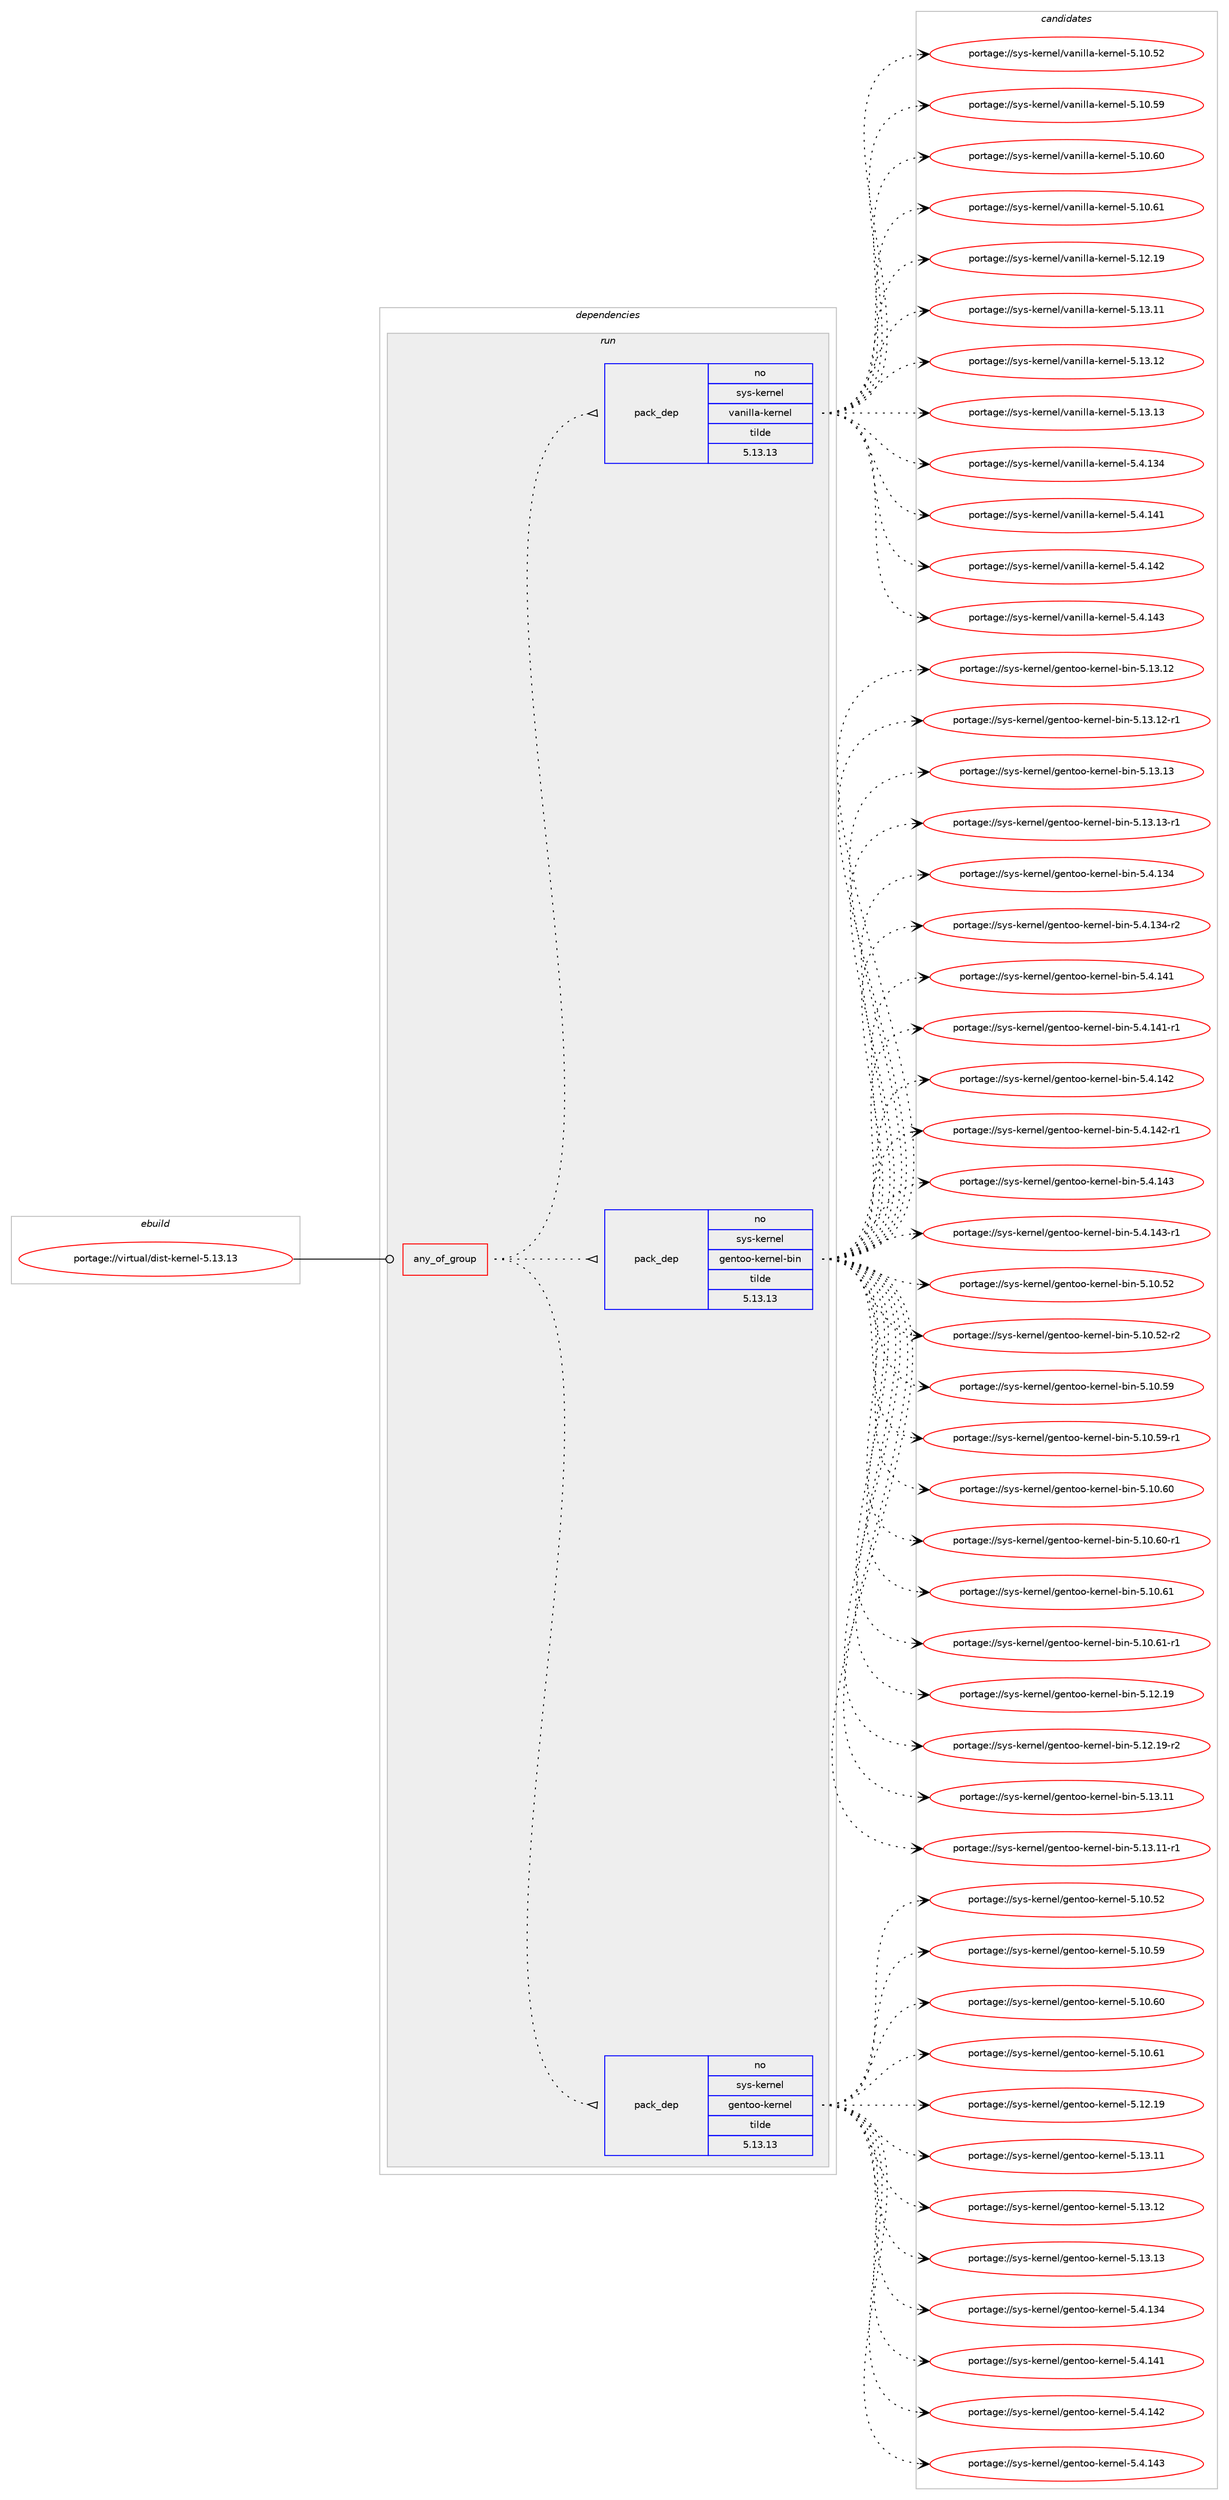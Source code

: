 digraph prolog {

# *************
# Graph options
# *************

newrank=true;
concentrate=true;
compound=true;
graph [rankdir=LR,fontname=Helvetica,fontsize=10,ranksep=1.5];#, ranksep=2.5, nodesep=0.2];
edge  [arrowhead=vee];
node  [fontname=Helvetica,fontsize=10];

# **********
# The ebuild
# **********

subgraph cluster_leftcol {
color=gray;
rank=same;
label=<<i>ebuild</i>>;
id [label="portage://virtual/dist-kernel-5.13.13", color=red, width=4, href="../virtual/dist-kernel-5.13.13.svg"];
}

# ****************
# The dependencies
# ****************

subgraph cluster_midcol {
color=gray;
label=<<i>dependencies</i>>;
subgraph cluster_compile {
fillcolor="#eeeeee";
style=filled;
label=<<i>compile</i>>;
}
subgraph cluster_compileandrun {
fillcolor="#eeeeee";
style=filled;
label=<<i>compile and run</i>>;
}
subgraph cluster_run {
fillcolor="#eeeeee";
style=filled;
label=<<i>run</i>>;
subgraph any28 {
dependency763 [label=<<TABLE BORDER="0" CELLBORDER="1" CELLSPACING="0" CELLPADDING="4"><TR><TD CELLPADDING="10">any_of_group</TD></TR></TABLE>>, shape=none, color=red];subgraph pack324 {
dependency764 [label=<<TABLE BORDER="0" CELLBORDER="1" CELLSPACING="0" CELLPADDING="4" WIDTH="220"><TR><TD ROWSPAN="6" CELLPADDING="30">pack_dep</TD></TR><TR><TD WIDTH="110">no</TD></TR><TR><TD>sys-kernel</TD></TR><TR><TD>gentoo-kernel</TD></TR><TR><TD>tilde</TD></TR><TR><TD>5.13.13</TD></TR></TABLE>>, shape=none, color=blue];
}
dependency763:e -> dependency764:w [weight=20,style="dotted",arrowhead="oinv"];
subgraph pack325 {
dependency765 [label=<<TABLE BORDER="0" CELLBORDER="1" CELLSPACING="0" CELLPADDING="4" WIDTH="220"><TR><TD ROWSPAN="6" CELLPADDING="30">pack_dep</TD></TR><TR><TD WIDTH="110">no</TD></TR><TR><TD>sys-kernel</TD></TR><TR><TD>gentoo-kernel-bin</TD></TR><TR><TD>tilde</TD></TR><TR><TD>5.13.13</TD></TR></TABLE>>, shape=none, color=blue];
}
dependency763:e -> dependency765:w [weight=20,style="dotted",arrowhead="oinv"];
subgraph pack326 {
dependency766 [label=<<TABLE BORDER="0" CELLBORDER="1" CELLSPACING="0" CELLPADDING="4" WIDTH="220"><TR><TD ROWSPAN="6" CELLPADDING="30">pack_dep</TD></TR><TR><TD WIDTH="110">no</TD></TR><TR><TD>sys-kernel</TD></TR><TR><TD>vanilla-kernel</TD></TR><TR><TD>tilde</TD></TR><TR><TD>5.13.13</TD></TR></TABLE>>, shape=none, color=blue];
}
dependency763:e -> dependency766:w [weight=20,style="dotted",arrowhead="oinv"];
}
id:e -> dependency763:w [weight=20,style="solid",arrowhead="odot"];
}
}

# **************
# The candidates
# **************

subgraph cluster_choices {
rank=same;
color=gray;
label=<<i>candidates</i>>;

subgraph choice324 {
color=black;
nodesep=1;
choice1151211154510710111411010110847103101110116111111451071011141101011084553464948465350 [label="portage://sys-kernel/gentoo-kernel-5.10.52", color=red, width=4,href="../sys-kernel/gentoo-kernel-5.10.52.svg"];
choice1151211154510710111411010110847103101110116111111451071011141101011084553464948465357 [label="portage://sys-kernel/gentoo-kernel-5.10.59", color=red, width=4,href="../sys-kernel/gentoo-kernel-5.10.59.svg"];
choice1151211154510710111411010110847103101110116111111451071011141101011084553464948465448 [label="portage://sys-kernel/gentoo-kernel-5.10.60", color=red, width=4,href="../sys-kernel/gentoo-kernel-5.10.60.svg"];
choice1151211154510710111411010110847103101110116111111451071011141101011084553464948465449 [label="portage://sys-kernel/gentoo-kernel-5.10.61", color=red, width=4,href="../sys-kernel/gentoo-kernel-5.10.61.svg"];
choice1151211154510710111411010110847103101110116111111451071011141101011084553464950464957 [label="portage://sys-kernel/gentoo-kernel-5.12.19", color=red, width=4,href="../sys-kernel/gentoo-kernel-5.12.19.svg"];
choice1151211154510710111411010110847103101110116111111451071011141101011084553464951464949 [label="portage://sys-kernel/gentoo-kernel-5.13.11", color=red, width=4,href="../sys-kernel/gentoo-kernel-5.13.11.svg"];
choice1151211154510710111411010110847103101110116111111451071011141101011084553464951464950 [label="portage://sys-kernel/gentoo-kernel-5.13.12", color=red, width=4,href="../sys-kernel/gentoo-kernel-5.13.12.svg"];
choice1151211154510710111411010110847103101110116111111451071011141101011084553464951464951 [label="portage://sys-kernel/gentoo-kernel-5.13.13", color=red, width=4,href="../sys-kernel/gentoo-kernel-5.13.13.svg"];
choice1151211154510710111411010110847103101110116111111451071011141101011084553465246495152 [label="portage://sys-kernel/gentoo-kernel-5.4.134", color=red, width=4,href="../sys-kernel/gentoo-kernel-5.4.134.svg"];
choice1151211154510710111411010110847103101110116111111451071011141101011084553465246495249 [label="portage://sys-kernel/gentoo-kernel-5.4.141", color=red, width=4,href="../sys-kernel/gentoo-kernel-5.4.141.svg"];
choice1151211154510710111411010110847103101110116111111451071011141101011084553465246495250 [label="portage://sys-kernel/gentoo-kernel-5.4.142", color=red, width=4,href="../sys-kernel/gentoo-kernel-5.4.142.svg"];
choice1151211154510710111411010110847103101110116111111451071011141101011084553465246495251 [label="portage://sys-kernel/gentoo-kernel-5.4.143", color=red, width=4,href="../sys-kernel/gentoo-kernel-5.4.143.svg"];
dependency764:e -> choice1151211154510710111411010110847103101110116111111451071011141101011084553464948465350:w [style=dotted,weight="100"];
dependency764:e -> choice1151211154510710111411010110847103101110116111111451071011141101011084553464948465357:w [style=dotted,weight="100"];
dependency764:e -> choice1151211154510710111411010110847103101110116111111451071011141101011084553464948465448:w [style=dotted,weight="100"];
dependency764:e -> choice1151211154510710111411010110847103101110116111111451071011141101011084553464948465449:w [style=dotted,weight="100"];
dependency764:e -> choice1151211154510710111411010110847103101110116111111451071011141101011084553464950464957:w [style=dotted,weight="100"];
dependency764:e -> choice1151211154510710111411010110847103101110116111111451071011141101011084553464951464949:w [style=dotted,weight="100"];
dependency764:e -> choice1151211154510710111411010110847103101110116111111451071011141101011084553464951464950:w [style=dotted,weight="100"];
dependency764:e -> choice1151211154510710111411010110847103101110116111111451071011141101011084553464951464951:w [style=dotted,weight="100"];
dependency764:e -> choice1151211154510710111411010110847103101110116111111451071011141101011084553465246495152:w [style=dotted,weight="100"];
dependency764:e -> choice1151211154510710111411010110847103101110116111111451071011141101011084553465246495249:w [style=dotted,weight="100"];
dependency764:e -> choice1151211154510710111411010110847103101110116111111451071011141101011084553465246495250:w [style=dotted,weight="100"];
dependency764:e -> choice1151211154510710111411010110847103101110116111111451071011141101011084553465246495251:w [style=dotted,weight="100"];
}
subgraph choice325 {
color=black;
nodesep=1;
choice11512111545107101114110101108471031011101161111114510710111411010110845981051104553464948465350 [label="portage://sys-kernel/gentoo-kernel-bin-5.10.52", color=red, width=4,href="../sys-kernel/gentoo-kernel-bin-5.10.52.svg"];
choice115121115451071011141101011084710310111011611111145107101114110101108459810511045534649484653504511450 [label="portage://sys-kernel/gentoo-kernel-bin-5.10.52-r2", color=red, width=4,href="../sys-kernel/gentoo-kernel-bin-5.10.52-r2.svg"];
choice11512111545107101114110101108471031011101161111114510710111411010110845981051104553464948465357 [label="portage://sys-kernel/gentoo-kernel-bin-5.10.59", color=red, width=4,href="../sys-kernel/gentoo-kernel-bin-5.10.59.svg"];
choice115121115451071011141101011084710310111011611111145107101114110101108459810511045534649484653574511449 [label="portage://sys-kernel/gentoo-kernel-bin-5.10.59-r1", color=red, width=4,href="../sys-kernel/gentoo-kernel-bin-5.10.59-r1.svg"];
choice11512111545107101114110101108471031011101161111114510710111411010110845981051104553464948465448 [label="portage://sys-kernel/gentoo-kernel-bin-5.10.60", color=red, width=4,href="../sys-kernel/gentoo-kernel-bin-5.10.60.svg"];
choice115121115451071011141101011084710310111011611111145107101114110101108459810511045534649484654484511449 [label="portage://sys-kernel/gentoo-kernel-bin-5.10.60-r1", color=red, width=4,href="../sys-kernel/gentoo-kernel-bin-5.10.60-r1.svg"];
choice11512111545107101114110101108471031011101161111114510710111411010110845981051104553464948465449 [label="portage://sys-kernel/gentoo-kernel-bin-5.10.61", color=red, width=4,href="../sys-kernel/gentoo-kernel-bin-5.10.61.svg"];
choice115121115451071011141101011084710310111011611111145107101114110101108459810511045534649484654494511449 [label="portage://sys-kernel/gentoo-kernel-bin-5.10.61-r1", color=red, width=4,href="../sys-kernel/gentoo-kernel-bin-5.10.61-r1.svg"];
choice11512111545107101114110101108471031011101161111114510710111411010110845981051104553464950464957 [label="portage://sys-kernel/gentoo-kernel-bin-5.12.19", color=red, width=4,href="../sys-kernel/gentoo-kernel-bin-5.12.19.svg"];
choice115121115451071011141101011084710310111011611111145107101114110101108459810511045534649504649574511450 [label="portage://sys-kernel/gentoo-kernel-bin-5.12.19-r2", color=red, width=4,href="../sys-kernel/gentoo-kernel-bin-5.12.19-r2.svg"];
choice11512111545107101114110101108471031011101161111114510710111411010110845981051104553464951464949 [label="portage://sys-kernel/gentoo-kernel-bin-5.13.11", color=red, width=4,href="../sys-kernel/gentoo-kernel-bin-5.13.11.svg"];
choice115121115451071011141101011084710310111011611111145107101114110101108459810511045534649514649494511449 [label="portage://sys-kernel/gentoo-kernel-bin-5.13.11-r1", color=red, width=4,href="../sys-kernel/gentoo-kernel-bin-5.13.11-r1.svg"];
choice11512111545107101114110101108471031011101161111114510710111411010110845981051104553464951464950 [label="portage://sys-kernel/gentoo-kernel-bin-5.13.12", color=red, width=4,href="../sys-kernel/gentoo-kernel-bin-5.13.12.svg"];
choice115121115451071011141101011084710310111011611111145107101114110101108459810511045534649514649504511449 [label="portage://sys-kernel/gentoo-kernel-bin-5.13.12-r1", color=red, width=4,href="../sys-kernel/gentoo-kernel-bin-5.13.12-r1.svg"];
choice11512111545107101114110101108471031011101161111114510710111411010110845981051104553464951464951 [label="portage://sys-kernel/gentoo-kernel-bin-5.13.13", color=red, width=4,href="../sys-kernel/gentoo-kernel-bin-5.13.13.svg"];
choice115121115451071011141101011084710310111011611111145107101114110101108459810511045534649514649514511449 [label="portage://sys-kernel/gentoo-kernel-bin-5.13.13-r1", color=red, width=4,href="../sys-kernel/gentoo-kernel-bin-5.13.13-r1.svg"];
choice11512111545107101114110101108471031011101161111114510710111411010110845981051104553465246495152 [label="portage://sys-kernel/gentoo-kernel-bin-5.4.134", color=red, width=4,href="../sys-kernel/gentoo-kernel-bin-5.4.134.svg"];
choice115121115451071011141101011084710310111011611111145107101114110101108459810511045534652464951524511450 [label="portage://sys-kernel/gentoo-kernel-bin-5.4.134-r2", color=red, width=4,href="../sys-kernel/gentoo-kernel-bin-5.4.134-r2.svg"];
choice11512111545107101114110101108471031011101161111114510710111411010110845981051104553465246495249 [label="portage://sys-kernel/gentoo-kernel-bin-5.4.141", color=red, width=4,href="../sys-kernel/gentoo-kernel-bin-5.4.141.svg"];
choice115121115451071011141101011084710310111011611111145107101114110101108459810511045534652464952494511449 [label="portage://sys-kernel/gentoo-kernel-bin-5.4.141-r1", color=red, width=4,href="../sys-kernel/gentoo-kernel-bin-5.4.141-r1.svg"];
choice11512111545107101114110101108471031011101161111114510710111411010110845981051104553465246495250 [label="portage://sys-kernel/gentoo-kernel-bin-5.4.142", color=red, width=4,href="../sys-kernel/gentoo-kernel-bin-5.4.142.svg"];
choice115121115451071011141101011084710310111011611111145107101114110101108459810511045534652464952504511449 [label="portage://sys-kernel/gentoo-kernel-bin-5.4.142-r1", color=red, width=4,href="../sys-kernel/gentoo-kernel-bin-5.4.142-r1.svg"];
choice11512111545107101114110101108471031011101161111114510710111411010110845981051104553465246495251 [label="portage://sys-kernel/gentoo-kernel-bin-5.4.143", color=red, width=4,href="../sys-kernel/gentoo-kernel-bin-5.4.143.svg"];
choice115121115451071011141101011084710310111011611111145107101114110101108459810511045534652464952514511449 [label="portage://sys-kernel/gentoo-kernel-bin-5.4.143-r1", color=red, width=4,href="../sys-kernel/gentoo-kernel-bin-5.4.143-r1.svg"];
dependency765:e -> choice11512111545107101114110101108471031011101161111114510710111411010110845981051104553464948465350:w [style=dotted,weight="100"];
dependency765:e -> choice115121115451071011141101011084710310111011611111145107101114110101108459810511045534649484653504511450:w [style=dotted,weight="100"];
dependency765:e -> choice11512111545107101114110101108471031011101161111114510710111411010110845981051104553464948465357:w [style=dotted,weight="100"];
dependency765:e -> choice115121115451071011141101011084710310111011611111145107101114110101108459810511045534649484653574511449:w [style=dotted,weight="100"];
dependency765:e -> choice11512111545107101114110101108471031011101161111114510710111411010110845981051104553464948465448:w [style=dotted,weight="100"];
dependency765:e -> choice115121115451071011141101011084710310111011611111145107101114110101108459810511045534649484654484511449:w [style=dotted,weight="100"];
dependency765:e -> choice11512111545107101114110101108471031011101161111114510710111411010110845981051104553464948465449:w [style=dotted,weight="100"];
dependency765:e -> choice115121115451071011141101011084710310111011611111145107101114110101108459810511045534649484654494511449:w [style=dotted,weight="100"];
dependency765:e -> choice11512111545107101114110101108471031011101161111114510710111411010110845981051104553464950464957:w [style=dotted,weight="100"];
dependency765:e -> choice115121115451071011141101011084710310111011611111145107101114110101108459810511045534649504649574511450:w [style=dotted,weight="100"];
dependency765:e -> choice11512111545107101114110101108471031011101161111114510710111411010110845981051104553464951464949:w [style=dotted,weight="100"];
dependency765:e -> choice115121115451071011141101011084710310111011611111145107101114110101108459810511045534649514649494511449:w [style=dotted,weight="100"];
dependency765:e -> choice11512111545107101114110101108471031011101161111114510710111411010110845981051104553464951464950:w [style=dotted,weight="100"];
dependency765:e -> choice115121115451071011141101011084710310111011611111145107101114110101108459810511045534649514649504511449:w [style=dotted,weight="100"];
dependency765:e -> choice11512111545107101114110101108471031011101161111114510710111411010110845981051104553464951464951:w [style=dotted,weight="100"];
dependency765:e -> choice115121115451071011141101011084710310111011611111145107101114110101108459810511045534649514649514511449:w [style=dotted,weight="100"];
dependency765:e -> choice11512111545107101114110101108471031011101161111114510710111411010110845981051104553465246495152:w [style=dotted,weight="100"];
dependency765:e -> choice115121115451071011141101011084710310111011611111145107101114110101108459810511045534652464951524511450:w [style=dotted,weight="100"];
dependency765:e -> choice11512111545107101114110101108471031011101161111114510710111411010110845981051104553465246495249:w [style=dotted,weight="100"];
dependency765:e -> choice115121115451071011141101011084710310111011611111145107101114110101108459810511045534652464952494511449:w [style=dotted,weight="100"];
dependency765:e -> choice11512111545107101114110101108471031011101161111114510710111411010110845981051104553465246495250:w [style=dotted,weight="100"];
dependency765:e -> choice115121115451071011141101011084710310111011611111145107101114110101108459810511045534652464952504511449:w [style=dotted,weight="100"];
dependency765:e -> choice11512111545107101114110101108471031011101161111114510710111411010110845981051104553465246495251:w [style=dotted,weight="100"];
dependency765:e -> choice115121115451071011141101011084710310111011611111145107101114110101108459810511045534652464952514511449:w [style=dotted,weight="100"];
}
subgraph choice326 {
color=black;
nodesep=1;
choice11512111545107101114110101108471189711010510810897451071011141101011084553464948465350 [label="portage://sys-kernel/vanilla-kernel-5.10.52", color=red, width=4,href="../sys-kernel/vanilla-kernel-5.10.52.svg"];
choice11512111545107101114110101108471189711010510810897451071011141101011084553464948465357 [label="portage://sys-kernel/vanilla-kernel-5.10.59", color=red, width=4,href="../sys-kernel/vanilla-kernel-5.10.59.svg"];
choice11512111545107101114110101108471189711010510810897451071011141101011084553464948465448 [label="portage://sys-kernel/vanilla-kernel-5.10.60", color=red, width=4,href="../sys-kernel/vanilla-kernel-5.10.60.svg"];
choice11512111545107101114110101108471189711010510810897451071011141101011084553464948465449 [label="portage://sys-kernel/vanilla-kernel-5.10.61", color=red, width=4,href="../sys-kernel/vanilla-kernel-5.10.61.svg"];
choice11512111545107101114110101108471189711010510810897451071011141101011084553464950464957 [label="portage://sys-kernel/vanilla-kernel-5.12.19", color=red, width=4,href="../sys-kernel/vanilla-kernel-5.12.19.svg"];
choice11512111545107101114110101108471189711010510810897451071011141101011084553464951464949 [label="portage://sys-kernel/vanilla-kernel-5.13.11", color=red, width=4,href="../sys-kernel/vanilla-kernel-5.13.11.svg"];
choice11512111545107101114110101108471189711010510810897451071011141101011084553464951464950 [label="portage://sys-kernel/vanilla-kernel-5.13.12", color=red, width=4,href="../sys-kernel/vanilla-kernel-5.13.12.svg"];
choice11512111545107101114110101108471189711010510810897451071011141101011084553464951464951 [label="portage://sys-kernel/vanilla-kernel-5.13.13", color=red, width=4,href="../sys-kernel/vanilla-kernel-5.13.13.svg"];
choice11512111545107101114110101108471189711010510810897451071011141101011084553465246495152 [label="portage://sys-kernel/vanilla-kernel-5.4.134", color=red, width=4,href="../sys-kernel/vanilla-kernel-5.4.134.svg"];
choice11512111545107101114110101108471189711010510810897451071011141101011084553465246495249 [label="portage://sys-kernel/vanilla-kernel-5.4.141", color=red, width=4,href="../sys-kernel/vanilla-kernel-5.4.141.svg"];
choice11512111545107101114110101108471189711010510810897451071011141101011084553465246495250 [label="portage://sys-kernel/vanilla-kernel-5.4.142", color=red, width=4,href="../sys-kernel/vanilla-kernel-5.4.142.svg"];
choice11512111545107101114110101108471189711010510810897451071011141101011084553465246495251 [label="portage://sys-kernel/vanilla-kernel-5.4.143", color=red, width=4,href="../sys-kernel/vanilla-kernel-5.4.143.svg"];
dependency766:e -> choice11512111545107101114110101108471189711010510810897451071011141101011084553464948465350:w [style=dotted,weight="100"];
dependency766:e -> choice11512111545107101114110101108471189711010510810897451071011141101011084553464948465357:w [style=dotted,weight="100"];
dependency766:e -> choice11512111545107101114110101108471189711010510810897451071011141101011084553464948465448:w [style=dotted,weight="100"];
dependency766:e -> choice11512111545107101114110101108471189711010510810897451071011141101011084553464948465449:w [style=dotted,weight="100"];
dependency766:e -> choice11512111545107101114110101108471189711010510810897451071011141101011084553464950464957:w [style=dotted,weight="100"];
dependency766:e -> choice11512111545107101114110101108471189711010510810897451071011141101011084553464951464949:w [style=dotted,weight="100"];
dependency766:e -> choice11512111545107101114110101108471189711010510810897451071011141101011084553464951464950:w [style=dotted,weight="100"];
dependency766:e -> choice11512111545107101114110101108471189711010510810897451071011141101011084553464951464951:w [style=dotted,weight="100"];
dependency766:e -> choice11512111545107101114110101108471189711010510810897451071011141101011084553465246495152:w [style=dotted,weight="100"];
dependency766:e -> choice11512111545107101114110101108471189711010510810897451071011141101011084553465246495249:w [style=dotted,weight="100"];
dependency766:e -> choice11512111545107101114110101108471189711010510810897451071011141101011084553465246495250:w [style=dotted,weight="100"];
dependency766:e -> choice11512111545107101114110101108471189711010510810897451071011141101011084553465246495251:w [style=dotted,weight="100"];
}
}

}

